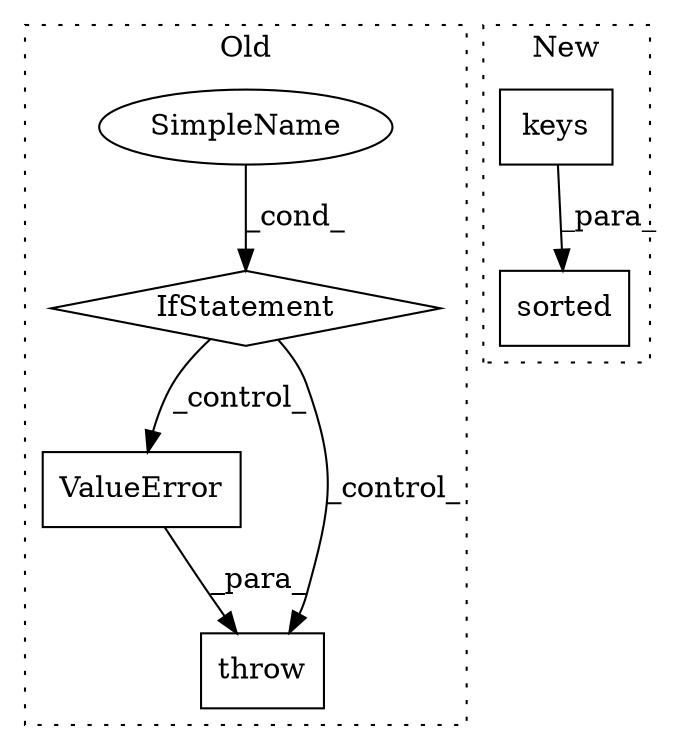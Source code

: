 digraph G {
subgraph cluster0 {
1 [label="ValueError" a="32" s="938,976" l="11,1" shape="box"];
3 [label="throw" a="53" s="932" l="6" shape="box"];
4 [label="SimpleName" a="42" s="" l="" shape="ellipse"];
5 [label="IfStatement" a="25" s="895,922" l="8,2" shape="diamond"];
label = "Old";
style="dotted";
}
subgraph cluster1 {
2 [label="sorted" a="32" s="1071,1089" l="7,1" shape="box"];
6 [label="keys" a="32" s="1083" l="6" shape="box"];
label = "New";
style="dotted";
}
1 -> 3 [label="_para_"];
4 -> 5 [label="_cond_"];
5 -> 3 [label="_control_"];
5 -> 1 [label="_control_"];
6 -> 2 [label="_para_"];
}
